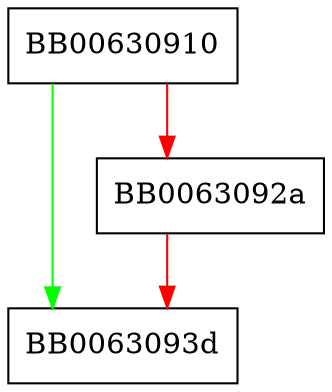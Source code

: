 digraph rsa_priv_decode {
  node [shape="box"];
  graph [splines=ortho];
  BB00630910 -> BB0063093d [color="green"];
  BB00630910 -> BB0063092a [color="red"];
  BB0063092a -> BB0063093d [color="red"];
}